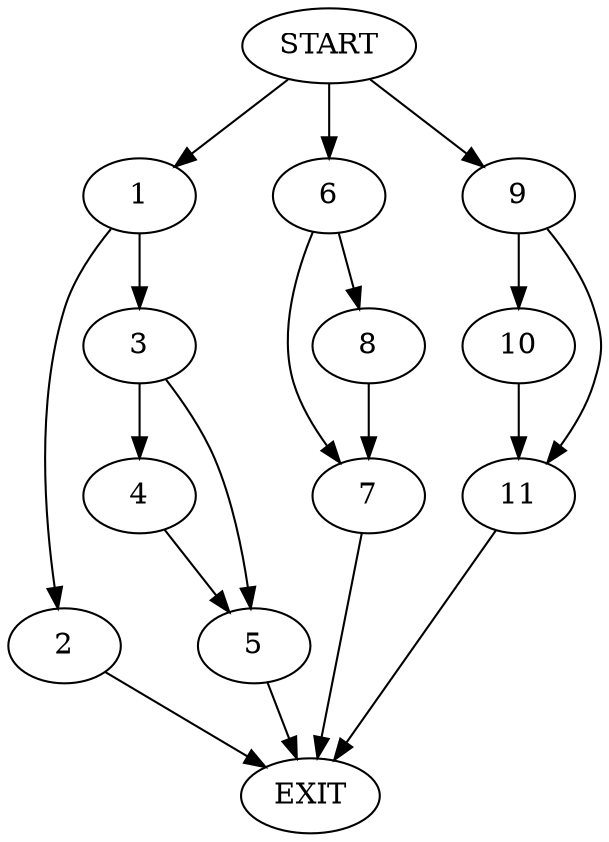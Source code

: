 digraph {
0 [label="START"]
12 [label="EXIT"]
0 -> 1
1 -> 2
1 -> 3
3 -> 4
3 -> 5
2 -> 12
4 -> 5
5 -> 12
0 -> 6
6 -> 7
6 -> 8
8 -> 7
7 -> 12
0 -> 9
9 -> 10
9 -> 11
10 -> 11
11 -> 12
}
